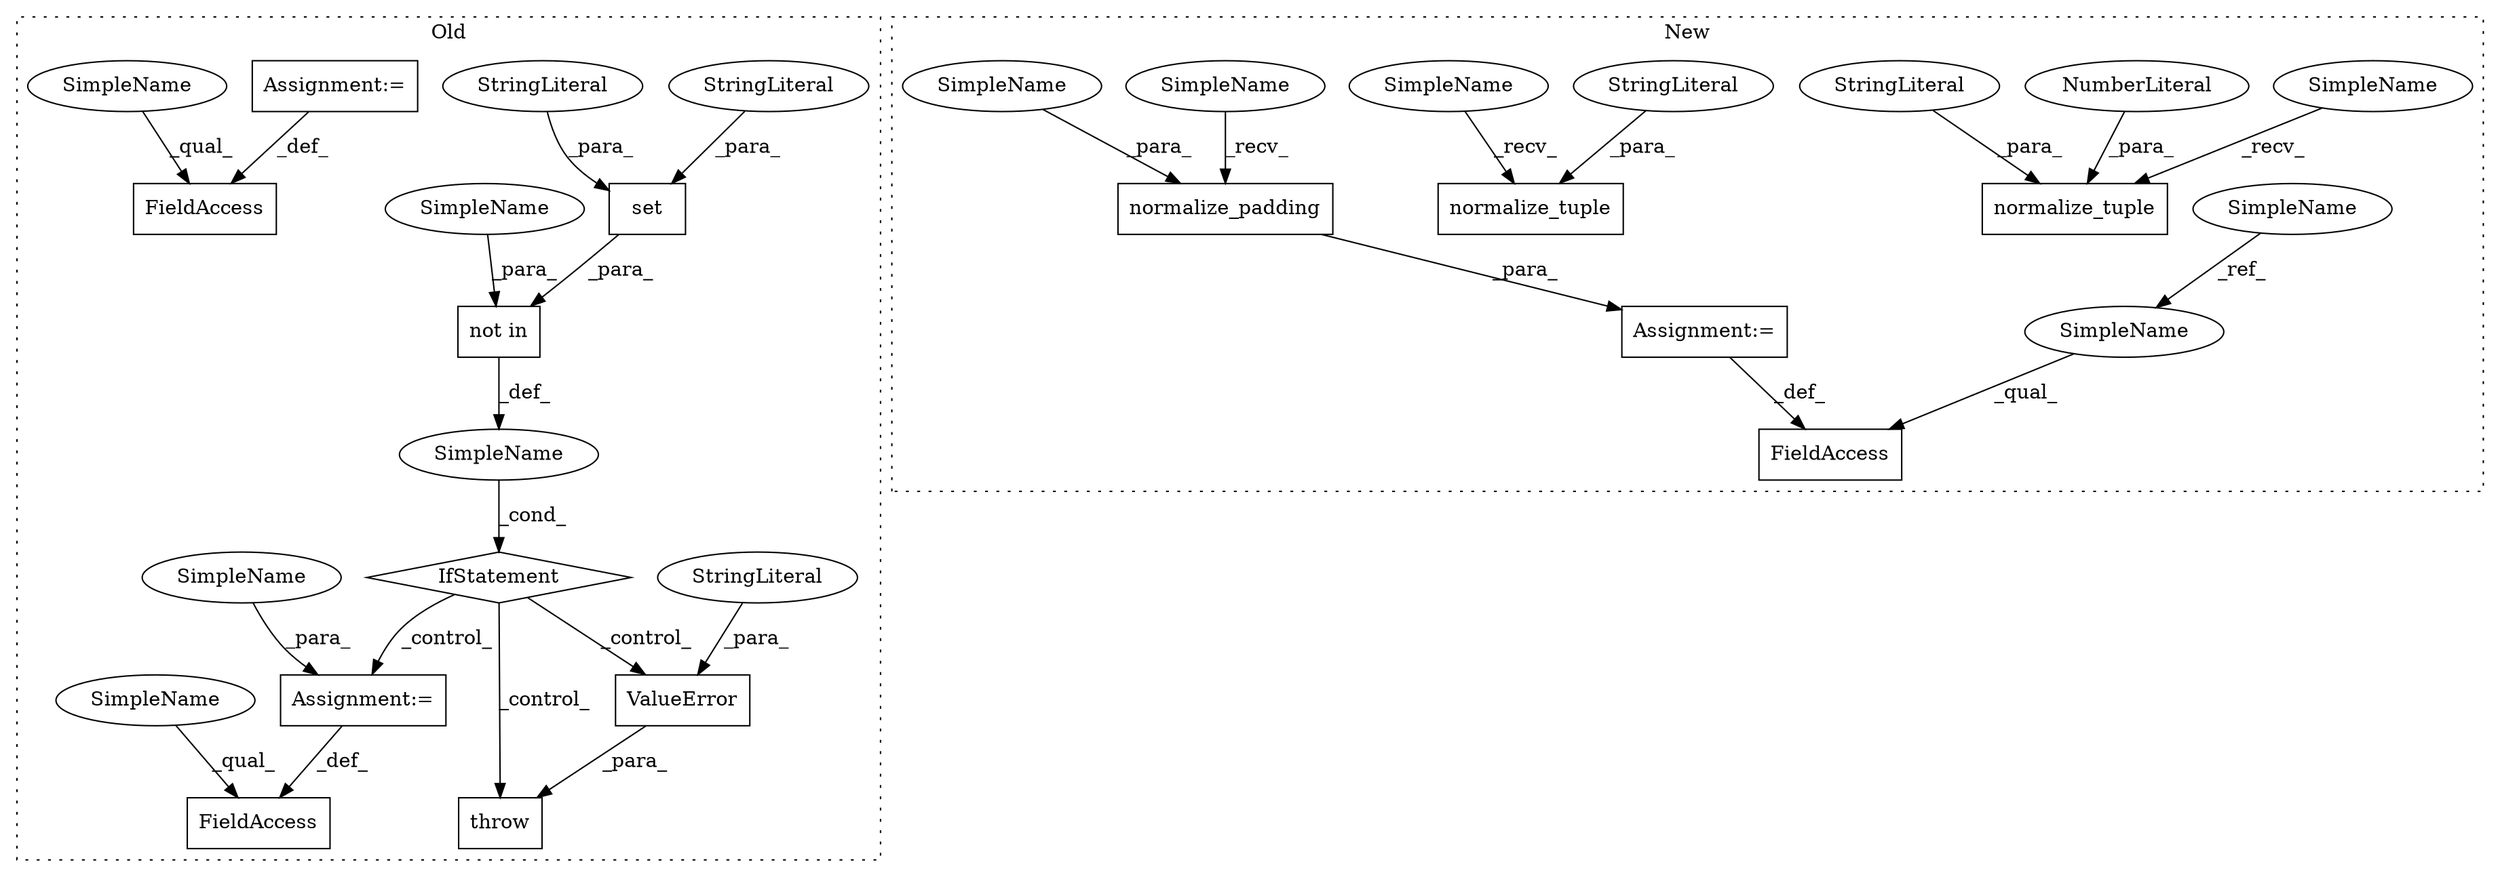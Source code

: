 digraph G {
subgraph cluster0 {
1 [label="ValueError" a="32" s="616,668" l="11,1" shape="box"];
3 [label="SimpleName" a="42" s="" l="" shape="ellipse"];
4 [label="throw" a="53" s="610" l="6" shape="box"];
5 [label="set" a="32" s="581,599" l="4,1" shape="box"];
9 [label="StringLiteral" a="45" s="627" l="41" shape="ellipse"];
10 [label="StringLiteral" a="45" s="593" l="6" shape="ellipse"];
12 [label="StringLiteral" a="45" s="585" l="7" shape="ellipse"];
14 [label="not in" a="108" s="562" l="38" shape="box"];
15 [label="Assignment:=" a="7" s="697" l="1" shape="box"];
17 [label="FieldAccess" a="22" s="681" l="16" shape="box"];
19 [label="FieldAccess" a="22" s="457" l="7" shape="box"];
20 [label="IfStatement" a="25" s="554,600" l="8,2" shape="diamond"];
21 [label="Assignment:=" a="7" s="464" l="6" shape="box"];
23 [label="SimpleName" a="42" s="698" l="11" shape="ellipse"];
24 [label="SimpleName" a="42" s="562" l="11" shape="ellipse"];
30 [label="SimpleName" a="42" s="681" l="4" shape="ellipse"];
31 [label="SimpleName" a="42" s="457" l="4" shape="ellipse"];
label = "Old";
style="dotted";
}
subgraph cluster1 {
2 [label="normalize_padding" a="32" s="558,583" l="18,1" shape="box"];
6 [label="normalize_tuple" a="32" s="492,527" l="16,1" shape="box"];
7 [label="NumberLiteral" a="34" s="516" l="1" shape="ellipse"];
8 [label="normalize_tuple" a="32" s="422,461" l="16,1" shape="box"];
11 [label="StringLiteral" a="45" s="518" l="9" shape="ellipse"];
13 [label="StringLiteral" a="45" s="450" l="11" shape="ellipse"];
16 [label="FieldAccess" a="22" s="534" l="12" shape="box"];
18 [label="SimpleName" a="42" s="218" l="4" shape="ellipse"];
22 [label="Assignment:=" a="7" s="546" l="1" shape="box"];
25 [label="SimpleName" a="42" s="576" l="7" shape="ellipse"];
26 [label="SimpleName" a="42" s="534" l="4" shape="ellipse"];
27 [label="SimpleName" a="42" s="411" l="10" shape="ellipse"];
28 [label="SimpleName" a="42" s="481" l="10" shape="ellipse"];
29 [label="SimpleName" a="42" s="547" l="10" shape="ellipse"];
label = "New";
style="dotted";
}
1 -> 4 [label="_para_"];
2 -> 22 [label="_para_"];
3 -> 20 [label="_cond_"];
5 -> 14 [label="_para_"];
7 -> 6 [label="_para_"];
9 -> 1 [label="_para_"];
10 -> 5 [label="_para_"];
11 -> 6 [label="_para_"];
12 -> 5 [label="_para_"];
13 -> 8 [label="_para_"];
14 -> 3 [label="_def_"];
15 -> 17 [label="_def_"];
18 -> 26 [label="_ref_"];
20 -> 15 [label="_control_"];
20 -> 1 [label="_control_"];
20 -> 4 [label="_control_"];
21 -> 19 [label="_def_"];
22 -> 16 [label="_def_"];
23 -> 15 [label="_para_"];
24 -> 14 [label="_para_"];
25 -> 2 [label="_para_"];
26 -> 16 [label="_qual_"];
27 -> 8 [label="_recv_"];
28 -> 6 [label="_recv_"];
29 -> 2 [label="_recv_"];
30 -> 17 [label="_qual_"];
31 -> 19 [label="_qual_"];
}